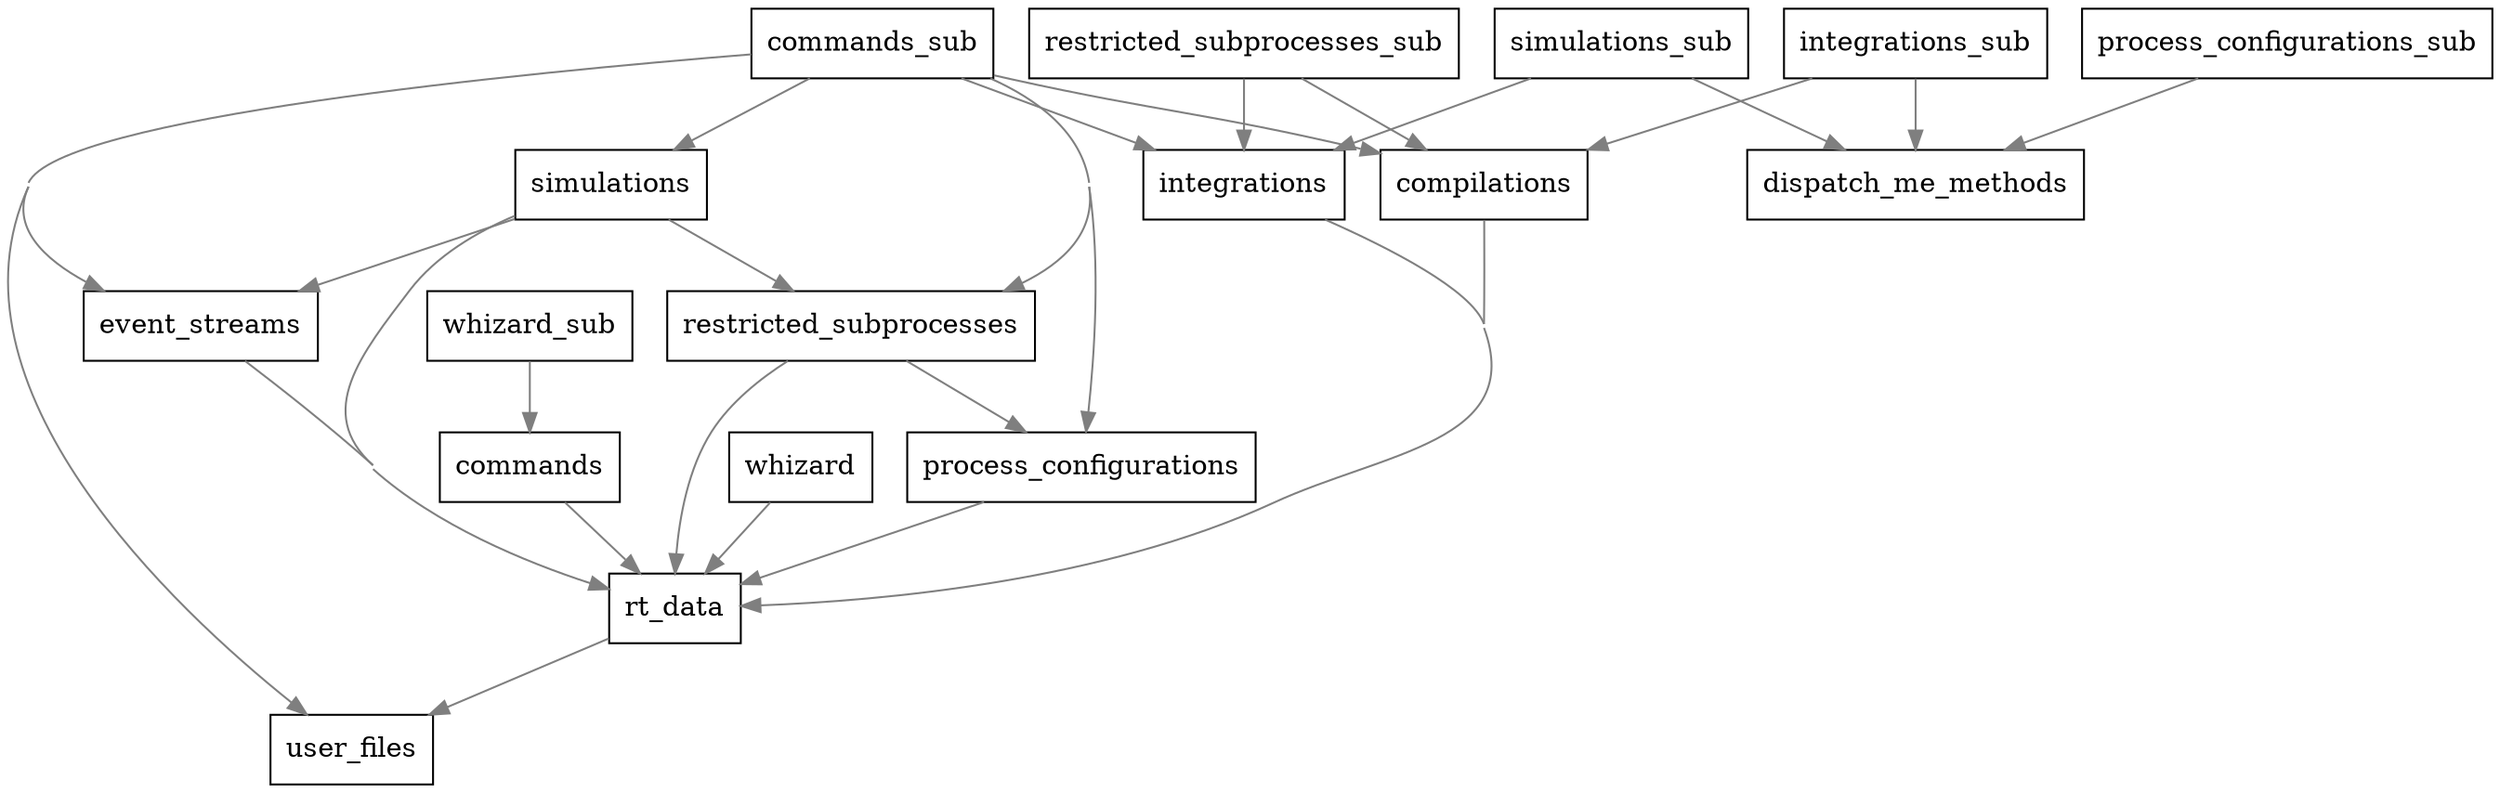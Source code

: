
digraph G {
concentrate=true
splines=true
node[shape=record,style=filled,fillcolor=white]
edge[color=gray50]
commands_sub -> integrations
simulations -> rt_data
rt_data -> user_files
process_configurations_sub -> dispatch_me_methods
simulations_sub -> integrations
commands_sub -> process_configurations
commands_sub -> event_streams
commands_sub -> simulations
restricted_subprocesses -> process_configurations
simulations -> event_streams
simulations_sub -> dispatch_me_methods
restricted_subprocesses_sub -> integrations
restricted_subprocesses_sub -> compilations
whizard_sub -> commands
integrations_sub -> dispatch_me_methods
commands_sub -> restricted_subprocesses
integrations -> rt_data
process_configurations -> rt_data
commands -> rt_data
compilations -> rt_data
commands_sub -> user_files
simulations -> restricted_subprocesses
restricted_subprocesses -> rt_data
integrations_sub -> compilations
event_streams -> rt_data
commands_sub -> compilations
whizard -> rt_data
 }


